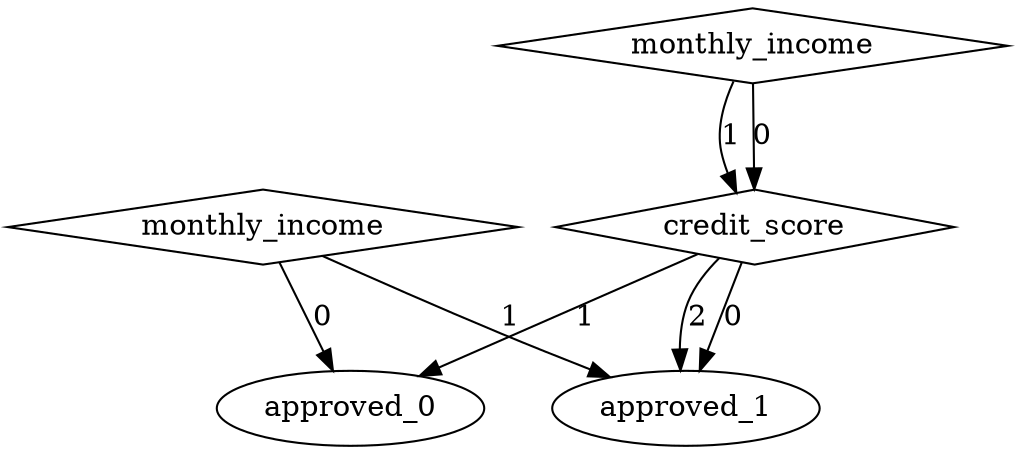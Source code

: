 digraph {
node [label=approved_1,style=""] approved_1
node [label=approved_0,style=""] approved_0
node [label=approved_1,style=""] approved_1
node [label=approved_1,style=""] approved_1
node [label=approved_0,style=""] approved_0
node [label=credit_score,shape="diamond",style=""] 2
node [label=monthly_income,shape="diamond",style=""] 1
node [label=monthly_income,shape="diamond",style=""] 0

2 -> approved_1 [label="2"]
2 -> approved_0 [label="1"]
2 -> approved_1 [label="0"]
1 -> 2 [label="1"]
1 -> 2 [label="0"]
0 -> approved_1 [label="1"]
0 -> approved_0 [label="0"]
}